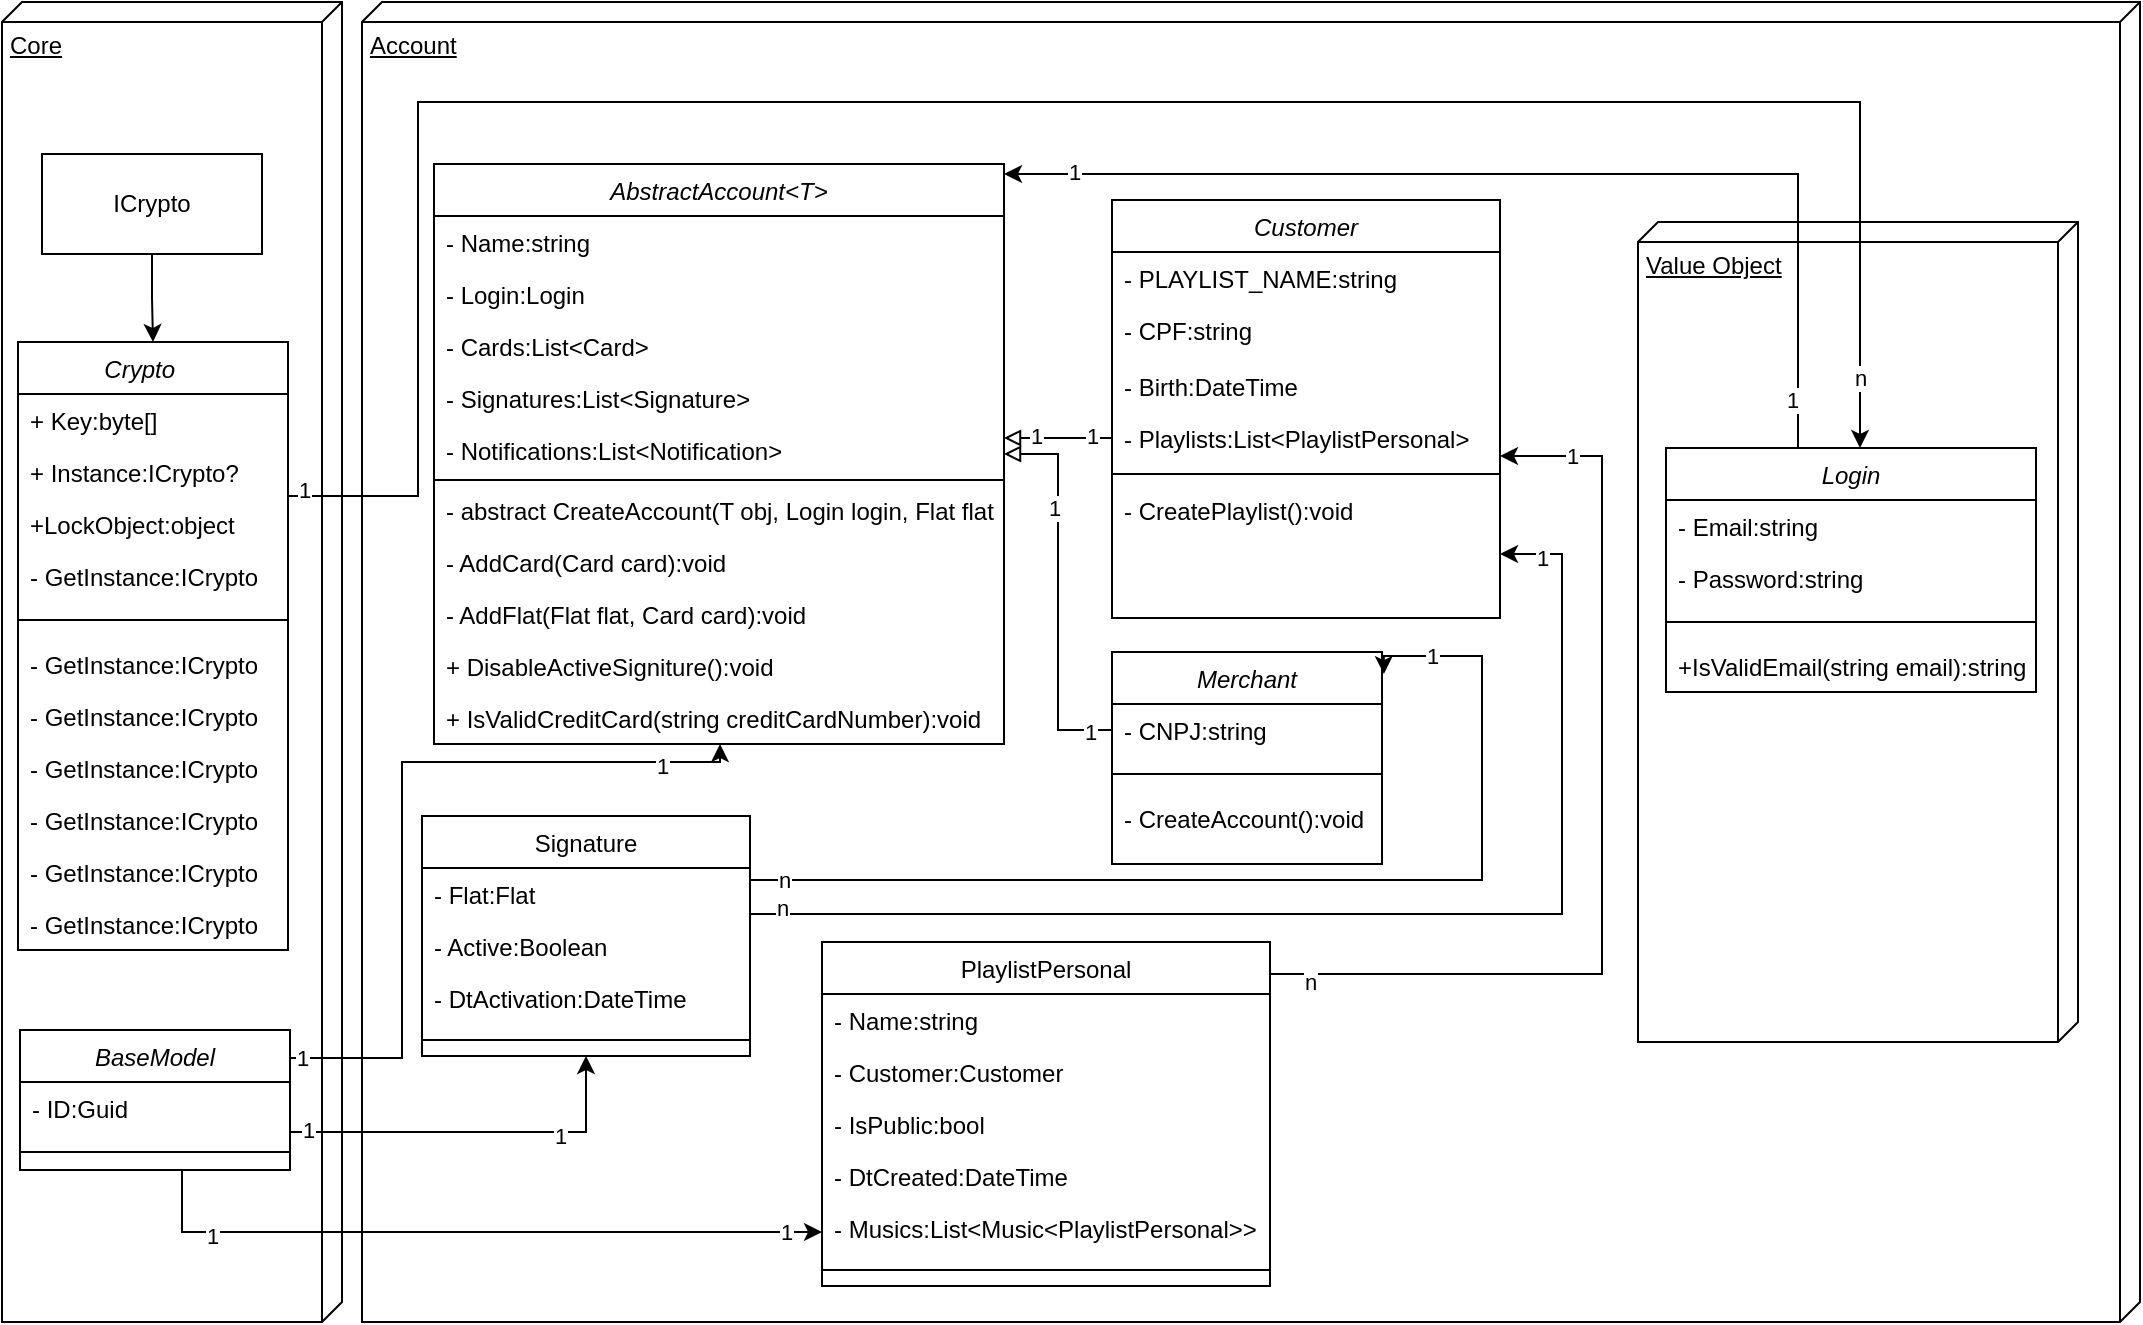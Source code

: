 <mxfile version="22.1.11" type="github">
  <diagram id="C5RBs43oDa-KdzZeNtuy" name="Page-1">
    <mxGraphModel dx="1434" dy="738" grid="1" gridSize="10" guides="1" tooltips="1" connect="1" arrows="1" fold="1" page="1" pageScale="1" pageWidth="1169" pageHeight="827" math="0" shadow="0">
      <root>
        <mxCell id="WIyWlLk6GJQsqaUBKTNV-0" />
        <mxCell id="WIyWlLk6GJQsqaUBKTNV-1" parent="WIyWlLk6GJQsqaUBKTNV-0" />
        <mxCell id="feMMTU7LGqaFjVzuQ2Fy-43" value="Account&lt;br&gt;" style="verticalAlign=top;align=left;spacingTop=8;spacingLeft=2;spacingRight=12;shape=cube;size=10;direction=south;fontStyle=4;html=1;whiteSpace=wrap;" parent="WIyWlLk6GJQsqaUBKTNV-1" vertex="1">
          <mxGeometry x="261" y="50" width="889" height="660" as="geometry" />
        </mxCell>
        <mxCell id="feMMTU7LGqaFjVzuQ2Fy-35" value="Core&lt;br&gt;" style="verticalAlign=top;align=left;spacingTop=8;spacingLeft=2;spacingRight=12;shape=cube;size=10;direction=south;fontStyle=4;html=1;whiteSpace=wrap;" parent="WIyWlLk6GJQsqaUBKTNV-1" vertex="1">
          <mxGeometry x="81" y="50" width="170" height="660" as="geometry" />
        </mxCell>
        <mxCell id="zkfFHV4jXpPFQw0GAbJ--0" value="AbstractAccount&lt;T&gt;" style="swimlane;fontStyle=2;align=center;verticalAlign=top;childLayout=stackLayout;horizontal=1;startSize=26;horizontalStack=0;resizeParent=1;resizeLast=0;collapsible=1;marginBottom=0;rounded=0;shadow=0;strokeWidth=1;labelBackgroundColor=default;" parent="WIyWlLk6GJQsqaUBKTNV-1" vertex="1">
          <mxGeometry x="297" y="131" width="285" height="290" as="geometry">
            <mxRectangle x="230" y="140" width="160" height="26" as="alternateBounds" />
          </mxGeometry>
        </mxCell>
        <mxCell id="zkfFHV4jXpPFQw0GAbJ--3" value="- Name:string" style="text;align=left;verticalAlign=top;spacingLeft=4;spacingRight=4;overflow=hidden;rotatable=0;points=[[0,0.5],[1,0.5]];portConstraint=eastwest;rounded=0;shadow=0;html=0;" parent="zkfFHV4jXpPFQw0GAbJ--0" vertex="1">
          <mxGeometry y="26" width="285" height="26" as="geometry" />
        </mxCell>
        <mxCell id="zkfFHV4jXpPFQw0GAbJ--1" value="- Login:Login" style="text;align=left;verticalAlign=top;spacingLeft=4;spacingRight=4;overflow=hidden;rotatable=0;points=[[0,0.5],[1,0.5]];portConstraint=eastwest;" parent="zkfFHV4jXpPFQw0GAbJ--0" vertex="1">
          <mxGeometry y="52" width="285" height="26" as="geometry" />
        </mxCell>
        <mxCell id="feMMTU7LGqaFjVzuQ2Fy-9" value="- Cards:List&lt;Card&gt;" style="text;align=left;verticalAlign=top;spacingLeft=4;spacingRight=4;overflow=hidden;rotatable=0;points=[[0,0.5],[1,0.5]];portConstraint=eastwest;" parent="zkfFHV4jXpPFQw0GAbJ--0" vertex="1">
          <mxGeometry y="78" width="285" height="26" as="geometry" />
        </mxCell>
        <mxCell id="feMMTU7LGqaFjVzuQ2Fy-10" value="- Signatures:List&lt;Signature&gt;" style="text;align=left;verticalAlign=top;spacingLeft=4;spacingRight=4;overflow=hidden;rotatable=0;points=[[0,0.5],[1,0.5]];portConstraint=eastwest;" parent="zkfFHV4jXpPFQw0GAbJ--0" vertex="1">
          <mxGeometry y="104" width="285" height="26" as="geometry" />
        </mxCell>
        <mxCell id="feMMTU7LGqaFjVzuQ2Fy-11" value="- Notifications:List&lt;Notification&gt;" style="text;align=left;verticalAlign=top;spacingLeft=4;spacingRight=4;overflow=hidden;rotatable=0;points=[[0,0.5],[1,0.5]];portConstraint=eastwest;" parent="zkfFHV4jXpPFQw0GAbJ--0" vertex="1">
          <mxGeometry y="130" width="285" height="26" as="geometry" />
        </mxCell>
        <mxCell id="zkfFHV4jXpPFQw0GAbJ--4" value="" style="line;html=1;strokeWidth=1;align=left;verticalAlign=middle;spacingTop=-1;spacingLeft=3;spacingRight=3;rotatable=0;labelPosition=right;points=[];portConstraint=eastwest;" parent="zkfFHV4jXpPFQw0GAbJ--0" vertex="1">
          <mxGeometry y="156" width="285" height="4" as="geometry" />
        </mxCell>
        <mxCell id="feMMTU7LGqaFjVzuQ2Fy-6" value="- abstract CreateAccount(T obj, Login login, Flat flat, Card card" style="text;align=left;verticalAlign=top;spacingLeft=4;spacingRight=4;overflow=hidden;rotatable=0;points=[[0,0.5],[1,0.5]];portConstraint=eastwest;rounded=0;shadow=0;html=0;" parent="zkfFHV4jXpPFQw0GAbJ--0" vertex="1">
          <mxGeometry y="160" width="285" height="26" as="geometry" />
        </mxCell>
        <mxCell id="feMMTU7LGqaFjVzuQ2Fy-14" value="- AddCard(Card card):void " style="text;align=left;verticalAlign=top;spacingLeft=4;spacingRight=4;overflow=hidden;rotatable=0;points=[[0,0.5],[1,0.5]];portConstraint=eastwest;" parent="zkfFHV4jXpPFQw0GAbJ--0" vertex="1">
          <mxGeometry y="186" width="285" height="26" as="geometry" />
        </mxCell>
        <mxCell id="feMMTU7LGqaFjVzuQ2Fy-15" value="- AddFlat(Flat flat, Card card):void " style="text;align=left;verticalAlign=top;spacingLeft=4;spacingRight=4;overflow=hidden;rotatable=0;points=[[0,0.5],[1,0.5]];portConstraint=eastwest;" parent="zkfFHV4jXpPFQw0GAbJ--0" vertex="1">
          <mxGeometry y="212" width="285" height="26" as="geometry" />
        </mxCell>
        <mxCell id="feMMTU7LGqaFjVzuQ2Fy-17" value="+ DisableActiveSigniture():void " style="text;align=left;verticalAlign=top;spacingLeft=4;spacingRight=4;overflow=hidden;rotatable=0;points=[[0,0.5],[1,0.5]];portConstraint=eastwest;" parent="zkfFHV4jXpPFQw0GAbJ--0" vertex="1">
          <mxGeometry y="238" width="285" height="26" as="geometry" />
        </mxCell>
        <mxCell id="feMMTU7LGqaFjVzuQ2Fy-16" value="+ IsValidCreditCard(string creditCardNumber):void" style="text;align=left;verticalAlign=top;spacingLeft=4;spacingRight=4;overflow=hidden;rotatable=0;points=[[0,0.5],[1,0.5]];portConstraint=eastwest;" parent="zkfFHV4jXpPFQw0GAbJ--0" vertex="1">
          <mxGeometry y="264" width="285" height="26" as="geometry" />
        </mxCell>
        <mxCell id="6qK0VQakLGA7VWoojaVd-2" value="Customer" style="swimlane;fontStyle=2;align=center;verticalAlign=top;childLayout=stackLayout;horizontal=1;startSize=26;horizontalStack=0;resizeParent=1;resizeLast=0;collapsible=1;marginBottom=0;rounded=0;shadow=0;strokeWidth=1;labelBackgroundColor=default;" parent="WIyWlLk6GJQsqaUBKTNV-1" vertex="1">
          <mxGeometry x="636" y="149" width="194" height="209" as="geometry">
            <mxRectangle x="230" y="140" width="160" height="26" as="alternateBounds" />
          </mxGeometry>
        </mxCell>
        <mxCell id="6qK0VQakLGA7VWoojaVd-24" value="- PLAYLIST_NAME:string&#xa;" style="text;align=left;verticalAlign=top;spacingLeft=4;spacingRight=4;overflow=hidden;rotatable=0;points=[[0,0.5],[1,0.5]];portConstraint=eastwest;rounded=0;shadow=0;html=0;" parent="6qK0VQakLGA7VWoojaVd-2" vertex="1">
          <mxGeometry y="26" width="194" height="26" as="geometry" />
        </mxCell>
        <mxCell id="feMMTU7LGqaFjVzuQ2Fy-4" value="- CPF:string" style="text;align=left;verticalAlign=top;spacingLeft=4;spacingRight=4;overflow=hidden;rotatable=0;points=[[0,0.5],[1,0.5]];portConstraint=eastwest;rounded=0;shadow=0;html=0;" parent="6qK0VQakLGA7VWoojaVd-2" vertex="1">
          <mxGeometry y="52" width="194" height="28" as="geometry" />
        </mxCell>
        <mxCell id="feMMTU7LGqaFjVzuQ2Fy-1" value="- Birth:DateTime" style="text;align=left;verticalAlign=top;spacingLeft=4;spacingRight=4;overflow=hidden;rotatable=0;points=[[0,0.5],[1,0.5]];portConstraint=eastwest;rounded=0;shadow=0;html=0;" parent="6qK0VQakLGA7VWoojaVd-2" vertex="1">
          <mxGeometry y="80" width="194" height="26" as="geometry" />
        </mxCell>
        <mxCell id="feMMTU7LGqaFjVzuQ2Fy-2" value="- Playlists:List&lt;PlaylistPersonal&gt;" style="text;align=left;verticalAlign=top;spacingLeft=4;spacingRight=4;overflow=hidden;rotatable=0;points=[[0,0.5],[1,0.5]];portConstraint=eastwest;rounded=0;shadow=0;html=0;" parent="6qK0VQakLGA7VWoojaVd-2" vertex="1">
          <mxGeometry y="106" width="194" height="26" as="geometry" />
        </mxCell>
        <mxCell id="6qK0VQakLGA7VWoojaVd-6" value="" style="line;html=1;strokeWidth=1;align=left;verticalAlign=middle;spacingTop=-1;spacingLeft=3;spacingRight=3;rotatable=0;labelPosition=right;points=[];portConstraint=eastwest;" parent="6qK0VQakLGA7VWoojaVd-2" vertex="1">
          <mxGeometry y="132" width="194" height="10" as="geometry" />
        </mxCell>
        <mxCell id="feMMTU7LGqaFjVzuQ2Fy-7" value="- CreatePlaylist():void" style="text;align=left;verticalAlign=top;spacingLeft=4;spacingRight=4;overflow=hidden;rotatable=0;points=[[0,0.5],[1,0.5]];portConstraint=eastwest;rounded=0;shadow=0;html=0;" parent="6qK0VQakLGA7VWoojaVd-2" vertex="1">
          <mxGeometry y="142" width="194" height="26" as="geometry" />
        </mxCell>
        <mxCell id="6qK0VQakLGA7VWoojaVd-61" value="Signature" style="swimlane;fontStyle=0;align=center;verticalAlign=top;childLayout=stackLayout;horizontal=1;startSize=26;horizontalStack=0;resizeParent=1;resizeLast=0;collapsible=1;marginBottom=0;rounded=0;shadow=0;strokeWidth=1;" parent="WIyWlLk6GJQsqaUBKTNV-1" vertex="1">
          <mxGeometry x="291" y="457" width="164" height="120" as="geometry">
            <mxRectangle x="340" y="380" width="170" height="26" as="alternateBounds" />
          </mxGeometry>
        </mxCell>
        <mxCell id="feMMTU7LGqaFjVzuQ2Fy-72" value="- Flat:Flat" style="text;align=left;verticalAlign=top;spacingLeft=4;spacingRight=4;overflow=hidden;rotatable=0;points=[[0,0.5],[1,0.5]];portConstraint=eastwest;" parent="6qK0VQakLGA7VWoojaVd-61" vertex="1">
          <mxGeometry y="26" width="164" height="26" as="geometry" />
        </mxCell>
        <mxCell id="feMMTU7LGqaFjVzuQ2Fy-73" value="- Active:Boolean" style="text;align=left;verticalAlign=top;spacingLeft=4;spacingRight=4;overflow=hidden;rotatable=0;points=[[0,0.5],[1,0.5]];portConstraint=eastwest;" parent="6qK0VQakLGA7VWoojaVd-61" vertex="1">
          <mxGeometry y="52" width="164" height="26" as="geometry" />
        </mxCell>
        <mxCell id="feMMTU7LGqaFjVzuQ2Fy-74" value="- DtActivation:DateTime" style="text;align=left;verticalAlign=top;spacingLeft=4;spacingRight=4;overflow=hidden;rotatable=0;points=[[0,0.5],[1,0.5]];portConstraint=eastwest;" parent="6qK0VQakLGA7VWoojaVd-61" vertex="1">
          <mxGeometry y="78" width="164" height="26" as="geometry" />
        </mxCell>
        <mxCell id="6qK0VQakLGA7VWoojaVd-62" value="" style="line;html=1;strokeWidth=1;align=left;verticalAlign=middle;spacingTop=-1;spacingLeft=3;spacingRight=3;rotatable=0;labelPosition=right;points=[];portConstraint=eastwest;" parent="6qK0VQakLGA7VWoojaVd-61" vertex="1">
          <mxGeometry y="104" width="164" height="16" as="geometry" />
        </mxCell>
        <mxCell id="6qK0VQakLGA7VWoojaVd-82" style="edgeStyle=orthogonalEdgeStyle;rounded=0;orthogonalLoop=1;jettySize=auto;html=1;exitX=0.5;exitY=1;exitDx=0;exitDy=0;endArrow=none;endFill=0;" parent="WIyWlLk6GJQsqaUBKTNV-1" edge="1">
          <mxGeometry relative="1" as="geometry">
            <mxPoint x="700" y="260" as="sourcePoint" />
          </mxGeometry>
        </mxCell>
        <mxCell id="6qK0VQakLGA7VWoojaVd-84" value="Merchant" style="swimlane;fontStyle=2;align=center;verticalAlign=top;childLayout=stackLayout;horizontal=1;startSize=26;horizontalStack=0;resizeParent=1;resizeLast=0;collapsible=1;marginBottom=0;rounded=0;shadow=0;strokeWidth=1;labelBackgroundColor=default;" parent="WIyWlLk6GJQsqaUBKTNV-1" vertex="1">
          <mxGeometry x="636" y="375" width="135" height="106" as="geometry">
            <mxRectangle x="695" y="300" width="160" height="26" as="alternateBounds" />
          </mxGeometry>
        </mxCell>
        <mxCell id="6qK0VQakLGA7VWoojaVd-91" value="- CNPJ:string" style="text;align=left;verticalAlign=top;spacingLeft=4;spacingRight=4;overflow=hidden;rotatable=0;points=[[0,0.5],[1,0.5]];portConstraint=eastwest;rounded=0;shadow=0;html=0;" parent="6qK0VQakLGA7VWoojaVd-84" vertex="1">
          <mxGeometry y="26" width="135" height="26" as="geometry" />
        </mxCell>
        <mxCell id="6qK0VQakLGA7VWoojaVd-88" value="" style="line;html=1;strokeWidth=1;align=left;verticalAlign=middle;spacingTop=-1;spacingLeft=3;spacingRight=3;rotatable=0;labelPosition=right;points=[];portConstraint=eastwest;" parent="6qK0VQakLGA7VWoojaVd-84" vertex="1">
          <mxGeometry y="52" width="135" height="18" as="geometry" />
        </mxCell>
        <mxCell id="feMMTU7LGqaFjVzuQ2Fy-8" value="- CreateAccount():void" style="text;align=left;verticalAlign=top;spacingLeft=4;spacingRight=4;overflow=hidden;rotatable=0;points=[[0,0.5],[1,0.5]];portConstraint=eastwest;rounded=0;shadow=0;html=0;" parent="6qK0VQakLGA7VWoojaVd-84" vertex="1">
          <mxGeometry y="70" width="135" height="26" as="geometry" />
        </mxCell>
        <mxCell id="feMMTU7LGqaFjVzuQ2Fy-28" value="Crypto    " style="swimlane;fontStyle=2;align=center;verticalAlign=top;childLayout=stackLayout;horizontal=1;startSize=26;horizontalStack=0;resizeParent=1;resizeLast=0;collapsible=1;marginBottom=0;rounded=0;shadow=0;strokeWidth=1;labelBackgroundColor=default;" parent="WIyWlLk6GJQsqaUBKTNV-1" vertex="1">
          <mxGeometry x="89" y="220" width="135" height="304" as="geometry">
            <mxRectangle x="230" y="140" width="160" height="26" as="alternateBounds" />
          </mxGeometry>
        </mxCell>
        <mxCell id="feMMTU7LGqaFjVzuQ2Fy-29" value="+ Key:byte[]" style="text;align=left;verticalAlign=top;spacingLeft=4;spacingRight=4;overflow=hidden;rotatable=0;points=[[0,0.5],[1,0.5]];portConstraint=eastwest;rounded=0;shadow=0;html=0;" parent="feMMTU7LGqaFjVzuQ2Fy-28" vertex="1">
          <mxGeometry y="26" width="135" height="26" as="geometry" />
        </mxCell>
        <mxCell id="feMMTU7LGqaFjVzuQ2Fy-82" value="+ Instance:ICrypto?" style="text;align=left;verticalAlign=top;spacingLeft=4;spacingRight=4;overflow=hidden;rotatable=0;points=[[0,0.5],[1,0.5]];portConstraint=eastwest;rounded=0;shadow=0;html=0;" parent="feMMTU7LGqaFjVzuQ2Fy-28" vertex="1">
          <mxGeometry y="52" width="135" height="26" as="geometry" />
        </mxCell>
        <mxCell id="feMMTU7LGqaFjVzuQ2Fy-83" value="+LockObject:object " style="text;align=left;verticalAlign=top;spacingLeft=4;spacingRight=4;overflow=hidden;rotatable=0;points=[[0,0.5],[1,0.5]];portConstraint=eastwest;rounded=0;shadow=0;html=0;" parent="feMMTU7LGqaFjVzuQ2Fy-28" vertex="1">
          <mxGeometry y="78" width="135" height="26" as="geometry" />
        </mxCell>
        <mxCell id="feMMTU7LGqaFjVzuQ2Fy-84" value="- GetInstance:ICrypto" style="text;align=left;verticalAlign=top;spacingLeft=4;spacingRight=4;overflow=hidden;rotatable=0;points=[[0,0.5],[1,0.5]];portConstraint=eastwest;rounded=0;shadow=0;html=0;" parent="feMMTU7LGqaFjVzuQ2Fy-28" vertex="1">
          <mxGeometry y="104" width="135" height="26" as="geometry" />
        </mxCell>
        <mxCell id="feMMTU7LGqaFjVzuQ2Fy-30" value="" style="line;html=1;strokeWidth=1;align=left;verticalAlign=middle;spacingTop=-1;spacingLeft=3;spacingRight=3;rotatable=0;labelPosition=right;points=[];portConstraint=eastwest;" parent="feMMTU7LGqaFjVzuQ2Fy-28" vertex="1">
          <mxGeometry y="130" width="135" height="18" as="geometry" />
        </mxCell>
        <mxCell id="feMMTU7LGqaFjVzuQ2Fy-86" value="- GetInstance:ICrypto" style="text;align=left;verticalAlign=top;spacingLeft=4;spacingRight=4;overflow=hidden;rotatable=0;points=[[0,0.5],[1,0.5]];portConstraint=eastwest;rounded=0;shadow=0;html=0;" parent="feMMTU7LGqaFjVzuQ2Fy-28" vertex="1">
          <mxGeometry y="148" width="135" height="26" as="geometry" />
        </mxCell>
        <mxCell id="feMMTU7LGqaFjVzuQ2Fy-87" value="- GetInstance:ICrypto" style="text;align=left;verticalAlign=top;spacingLeft=4;spacingRight=4;overflow=hidden;rotatable=0;points=[[0,0.5],[1,0.5]];portConstraint=eastwest;rounded=0;shadow=0;html=0;" parent="feMMTU7LGqaFjVzuQ2Fy-28" vertex="1">
          <mxGeometry y="174" width="135" height="26" as="geometry" />
        </mxCell>
        <mxCell id="feMMTU7LGqaFjVzuQ2Fy-89" value="- GetInstance:ICrypto" style="text;align=left;verticalAlign=top;spacingLeft=4;spacingRight=4;overflow=hidden;rotatable=0;points=[[0,0.5],[1,0.5]];portConstraint=eastwest;rounded=0;shadow=0;html=0;" parent="feMMTU7LGqaFjVzuQ2Fy-28" vertex="1">
          <mxGeometry y="200" width="135" height="26" as="geometry" />
        </mxCell>
        <mxCell id="feMMTU7LGqaFjVzuQ2Fy-88" value="- GetInstance:ICrypto" style="text;align=left;verticalAlign=top;spacingLeft=4;spacingRight=4;overflow=hidden;rotatable=0;points=[[0,0.5],[1,0.5]];portConstraint=eastwest;rounded=0;shadow=0;html=0;" parent="feMMTU7LGqaFjVzuQ2Fy-28" vertex="1">
          <mxGeometry y="226" width="135" height="26" as="geometry" />
        </mxCell>
        <mxCell id="feMMTU7LGqaFjVzuQ2Fy-90" value="- GetInstance:ICrypto" style="text;align=left;verticalAlign=top;spacingLeft=4;spacingRight=4;overflow=hidden;rotatable=0;points=[[0,0.5],[1,0.5]];portConstraint=eastwest;rounded=0;shadow=0;html=0;" parent="feMMTU7LGqaFjVzuQ2Fy-28" vertex="1">
          <mxGeometry y="252" width="135" height="26" as="geometry" />
        </mxCell>
        <mxCell id="feMMTU7LGqaFjVzuQ2Fy-85" value="- GetInstance:ICrypto" style="text;align=left;verticalAlign=top;spacingLeft=4;spacingRight=4;overflow=hidden;rotatable=0;points=[[0,0.5],[1,0.5]];portConstraint=eastwest;rounded=0;shadow=0;html=0;" parent="feMMTU7LGqaFjVzuQ2Fy-28" vertex="1">
          <mxGeometry y="278" width="135" height="26" as="geometry" />
        </mxCell>
        <mxCell id="feMMTU7LGqaFjVzuQ2Fy-75" style="edgeStyle=orthogonalEdgeStyle;rounded=0;orthogonalLoop=1;jettySize=auto;html=1;entryX=0.5;entryY=0;entryDx=0;entryDy=0;" parent="WIyWlLk6GJQsqaUBKTNV-1" source="feMMTU7LGqaFjVzuQ2Fy-33" target="feMMTU7LGqaFjVzuQ2Fy-28" edge="1">
          <mxGeometry relative="1" as="geometry" />
        </mxCell>
        <mxCell id="feMMTU7LGqaFjVzuQ2Fy-33" value="ICrypto" style="html=1;whiteSpace=wrap;" parent="WIyWlLk6GJQsqaUBKTNV-1" vertex="1">
          <mxGeometry x="101" y="126" width="110" height="50" as="geometry" />
        </mxCell>
        <mxCell id="feMMTU7LGqaFjVzuQ2Fy-36" value="BaseModel" style="swimlane;fontStyle=2;align=center;verticalAlign=top;childLayout=stackLayout;horizontal=1;startSize=26;horizontalStack=0;resizeParent=1;resizeLast=0;collapsible=1;marginBottom=0;rounded=0;shadow=0;strokeWidth=1;labelBackgroundColor=default;" parent="WIyWlLk6GJQsqaUBKTNV-1" vertex="1">
          <mxGeometry x="90" y="564" width="135" height="70" as="geometry">
            <mxRectangle x="230" y="140" width="160" height="26" as="alternateBounds" />
          </mxGeometry>
        </mxCell>
        <mxCell id="feMMTU7LGqaFjVzuQ2Fy-37" value="- ID:Guid" style="text;align=left;verticalAlign=top;spacingLeft=4;spacingRight=4;overflow=hidden;rotatable=0;points=[[0,0.5],[1,0.5]];portConstraint=eastwest;rounded=0;shadow=0;html=0;" parent="feMMTU7LGqaFjVzuQ2Fy-36" vertex="1">
          <mxGeometry y="26" width="135" height="26" as="geometry" />
        </mxCell>
        <mxCell id="feMMTU7LGqaFjVzuQ2Fy-38" value="" style="line;html=1;strokeWidth=1;align=left;verticalAlign=middle;spacingTop=-1;spacingLeft=3;spacingRight=3;rotatable=0;labelPosition=right;points=[];portConstraint=eastwest;" parent="feMMTU7LGqaFjVzuQ2Fy-36" vertex="1">
          <mxGeometry y="52" width="135" height="18" as="geometry" />
        </mxCell>
        <mxCell id="feMMTU7LGqaFjVzuQ2Fy-61" style="edgeStyle=orthogonalEdgeStyle;rounded=0;orthogonalLoop=1;jettySize=auto;html=1;" parent="WIyWlLk6GJQsqaUBKTNV-1" source="feMMTU7LGqaFjVzuQ2Fy-44" target="6qK0VQakLGA7VWoojaVd-2" edge="1">
          <mxGeometry relative="1" as="geometry">
            <mxPoint x="645" y="558" as="sourcePoint" />
            <mxPoint x="950" y="277" as="targetPoint" />
            <Array as="points">
              <mxPoint x="881" y="536" />
              <mxPoint x="881" y="277" />
            </Array>
          </mxGeometry>
        </mxCell>
        <mxCell id="feMMTU7LGqaFjVzuQ2Fy-110" value="1" style="edgeLabel;html=1;align=center;verticalAlign=middle;resizable=0;points=[];" parent="feMMTU7LGqaFjVzuQ2Fy-61" vertex="1" connectable="0">
          <mxGeometry x="0.849" relative="1" as="geometry">
            <mxPoint as="offset" />
          </mxGeometry>
        </mxCell>
        <mxCell id="feMMTU7LGqaFjVzuQ2Fy-111" value="n" style="edgeLabel;html=1;align=center;verticalAlign=middle;resizable=0;points=[];" parent="feMMTU7LGqaFjVzuQ2Fy-61" vertex="1" connectable="0">
          <mxGeometry x="-0.916" y="-4" relative="1" as="geometry">
            <mxPoint as="offset" />
          </mxGeometry>
        </mxCell>
        <mxCell id="feMMTU7LGqaFjVzuQ2Fy-44" value="PlaylistPersonal" style="swimlane;fontStyle=0;align=center;verticalAlign=top;childLayout=stackLayout;horizontal=1;startSize=26;horizontalStack=0;resizeParent=1;resizeLast=0;collapsible=1;marginBottom=0;rounded=0;shadow=0;strokeWidth=1;" parent="WIyWlLk6GJQsqaUBKTNV-1" vertex="1">
          <mxGeometry x="491" y="520" width="224" height="172" as="geometry">
            <mxRectangle x="340" y="380" width="170" height="26" as="alternateBounds" />
          </mxGeometry>
        </mxCell>
        <mxCell id="feMMTU7LGqaFjVzuQ2Fy-70" value="- Name:string" style="text;align=left;verticalAlign=top;spacingLeft=4;spacingRight=4;overflow=hidden;rotatable=0;points=[[0,0.5],[1,0.5]];portConstraint=eastwest;" parent="feMMTU7LGqaFjVzuQ2Fy-44" vertex="1">
          <mxGeometry y="26" width="224" height="26" as="geometry" />
        </mxCell>
        <mxCell id="feMMTU7LGqaFjVzuQ2Fy-65" value="- Customer:Customer" style="text;align=left;verticalAlign=top;spacingLeft=4;spacingRight=4;overflow=hidden;rotatable=0;points=[[0,0.5],[1,0.5]];portConstraint=eastwest;" parent="feMMTU7LGqaFjVzuQ2Fy-44" vertex="1">
          <mxGeometry y="52" width="224" height="26" as="geometry" />
        </mxCell>
        <mxCell id="feMMTU7LGqaFjVzuQ2Fy-66" value="- IsPublic:bool" style="text;align=left;verticalAlign=top;spacingLeft=4;spacingRight=4;overflow=hidden;rotatable=0;points=[[0,0.5],[1,0.5]];portConstraint=eastwest;" parent="feMMTU7LGqaFjVzuQ2Fy-44" vertex="1">
          <mxGeometry y="78" width="224" height="26" as="geometry" />
        </mxCell>
        <mxCell id="feMMTU7LGqaFjVzuQ2Fy-69" value="- DtCreated:DateTime" style="text;align=left;verticalAlign=top;spacingLeft=4;spacingRight=4;overflow=hidden;rotatable=0;points=[[0,0.5],[1,0.5]];portConstraint=eastwest;" parent="feMMTU7LGqaFjVzuQ2Fy-44" vertex="1">
          <mxGeometry y="104" width="224" height="26" as="geometry" />
        </mxCell>
        <mxCell id="feMMTU7LGqaFjVzuQ2Fy-71" value="- Musics:List&lt;Music&lt;PlaylistPersonal&gt;&gt;" style="text;align=left;verticalAlign=top;spacingLeft=4;spacingRight=4;overflow=hidden;rotatable=0;points=[[0,0.5],[1,0.5]];portConstraint=eastwest;" parent="feMMTU7LGqaFjVzuQ2Fy-44" vertex="1">
          <mxGeometry y="130" width="224" height="26" as="geometry" />
        </mxCell>
        <mxCell id="feMMTU7LGqaFjVzuQ2Fy-45" value="" style="line;html=1;strokeWidth=1;align=left;verticalAlign=middle;spacingTop=-1;spacingLeft=3;spacingRight=3;rotatable=0;labelPosition=right;points=[];portConstraint=eastwest;" parent="feMMTU7LGqaFjVzuQ2Fy-44" vertex="1">
          <mxGeometry y="156" width="224" height="16" as="geometry" />
        </mxCell>
        <mxCell id="feMMTU7LGqaFjVzuQ2Fy-48" style="edgeStyle=orthogonalEdgeStyle;rounded=0;orthogonalLoop=1;jettySize=auto;html=1;endArrow=block;endFill=0;" parent="WIyWlLk6GJQsqaUBKTNV-1" source="feMMTU7LGqaFjVzuQ2Fy-2" target="zkfFHV4jXpPFQw0GAbJ--0" edge="1">
          <mxGeometry relative="1" as="geometry">
            <Array as="points">
              <mxPoint x="721" y="263" />
              <mxPoint x="721" y="263" />
            </Array>
          </mxGeometry>
        </mxCell>
        <mxCell id="feMMTU7LGqaFjVzuQ2Fy-93" value="1" style="edgeLabel;html=1;align=center;verticalAlign=middle;resizable=0;points=[];" parent="feMMTU7LGqaFjVzuQ2Fy-48" vertex="1" connectable="0">
          <mxGeometry x="-0.63" y="-1" relative="1" as="geometry">
            <mxPoint as="offset" />
          </mxGeometry>
        </mxCell>
        <mxCell id="feMMTU7LGqaFjVzuQ2Fy-92" value="1" style="edgeLabel;html=1;align=center;verticalAlign=middle;resizable=0;points=[];" parent="feMMTU7LGqaFjVzuQ2Fy-48" vertex="1" connectable="0">
          <mxGeometry x="0.222" y="-1" relative="1" as="geometry">
            <mxPoint x="-5" as="offset" />
          </mxGeometry>
        </mxCell>
        <mxCell id="feMMTU7LGqaFjVzuQ2Fy-49" style="edgeStyle=orthogonalEdgeStyle;rounded=0;orthogonalLoop=1;jettySize=auto;html=1;endArrow=block;endFill=0;" parent="WIyWlLk6GJQsqaUBKTNV-1" source="6qK0VQakLGA7VWoojaVd-91" target="zkfFHV4jXpPFQw0GAbJ--0" edge="1">
          <mxGeometry relative="1" as="geometry" />
        </mxCell>
        <mxCell id="feMMTU7LGqaFjVzuQ2Fy-94" value="1" style="edgeLabel;html=1;align=center;verticalAlign=middle;resizable=0;points=[];" parent="feMMTU7LGqaFjVzuQ2Fy-49" vertex="1" connectable="0">
          <mxGeometry x="0.439" y="2" relative="1" as="geometry">
            <mxPoint as="offset" />
          </mxGeometry>
        </mxCell>
        <mxCell id="feMMTU7LGqaFjVzuQ2Fy-95" value="1" style="edgeLabel;html=1;align=center;verticalAlign=middle;resizable=0;points=[];" parent="feMMTU7LGqaFjVzuQ2Fy-49" vertex="1" connectable="0">
          <mxGeometry x="-0.88" y="1" relative="1" as="geometry">
            <mxPoint as="offset" />
          </mxGeometry>
        </mxCell>
        <mxCell id="feMMTU7LGqaFjVzuQ2Fy-55" style="edgeStyle=orthogonalEdgeStyle;rounded=0;orthogonalLoop=1;jettySize=auto;html=1;exitX=1;exitY=0.25;exitDx=0;exitDy=0;" parent="WIyWlLk6GJQsqaUBKTNV-1" source="feMMTU7LGqaFjVzuQ2Fy-36" target="zkfFHV4jXpPFQw0GAbJ--0" edge="1">
          <mxGeometry relative="1" as="geometry">
            <mxPoint x="297" y="448" as="targetPoint" />
            <Array as="points">
              <mxPoint x="225" y="578" />
              <mxPoint x="281" y="578" />
              <mxPoint x="281" y="430" />
              <mxPoint x="440" y="430" />
            </Array>
          </mxGeometry>
        </mxCell>
        <mxCell id="feMMTU7LGqaFjVzuQ2Fy-98" value="1" style="edgeLabel;html=1;align=center;verticalAlign=middle;resizable=0;points=[];" parent="feMMTU7LGqaFjVzuQ2Fy-55" vertex="1" connectable="0">
          <mxGeometry x="-0.749" relative="1" as="geometry">
            <mxPoint x="-38" as="offset" />
          </mxGeometry>
        </mxCell>
        <mxCell id="feMMTU7LGqaFjVzuQ2Fy-99" value="1" style="edgeLabel;html=1;align=center;verticalAlign=middle;resizable=0;points=[];" parent="feMMTU7LGqaFjVzuQ2Fy-55" vertex="1" connectable="0">
          <mxGeometry x="0.686" y="-2" relative="1" as="geometry">
            <mxPoint x="21" as="offset" />
          </mxGeometry>
        </mxCell>
        <mxCell id="feMMTU7LGqaFjVzuQ2Fy-62" style="edgeStyle=orthogonalEdgeStyle;rounded=0;orthogonalLoop=1;jettySize=auto;html=1;" parent="WIyWlLk6GJQsqaUBKTNV-1" target="6qK0VQakLGA7VWoojaVd-2" edge="1">
          <mxGeometry relative="1" as="geometry">
            <mxPoint x="455" y="506" as="sourcePoint" />
            <Array as="points">
              <mxPoint x="861" y="506" />
              <mxPoint x="861" y="326" />
            </Array>
          </mxGeometry>
        </mxCell>
        <mxCell id="feMMTU7LGqaFjVzuQ2Fy-104" value="n" style="edgeLabel;html=1;align=center;verticalAlign=middle;resizable=0;points=[];" parent="feMMTU7LGqaFjVzuQ2Fy-62" vertex="1" connectable="0">
          <mxGeometry x="-0.938" y="3" relative="1" as="geometry">
            <mxPoint x="-3" as="offset" />
          </mxGeometry>
        </mxCell>
        <mxCell id="feMMTU7LGqaFjVzuQ2Fy-109" value="1" style="edgeLabel;html=1;align=center;verticalAlign=middle;resizable=0;points=[];" parent="feMMTU7LGqaFjVzuQ2Fy-62" vertex="1" connectable="0">
          <mxGeometry x="0.932" y="2" relative="1" as="geometry">
            <mxPoint as="offset" />
          </mxGeometry>
        </mxCell>
        <mxCell id="feMMTU7LGqaFjVzuQ2Fy-64" style="edgeStyle=orthogonalEdgeStyle;rounded=0;orthogonalLoop=1;jettySize=auto;html=1;entryX=1.007;entryY=0.104;entryDx=0;entryDy=0;entryPerimeter=0;" parent="WIyWlLk6GJQsqaUBKTNV-1" target="6qK0VQakLGA7VWoojaVd-84" edge="1">
          <mxGeometry relative="1" as="geometry">
            <mxPoint x="455" y="489" as="sourcePoint" />
            <Array as="points">
              <mxPoint x="821" y="489" />
              <mxPoint x="821" y="377" />
            </Array>
          </mxGeometry>
        </mxCell>
        <mxCell id="feMMTU7LGqaFjVzuQ2Fy-107" value="1" style="edgeLabel;html=1;align=center;verticalAlign=middle;resizable=0;points=[];" parent="feMMTU7LGqaFjVzuQ2Fy-64" vertex="1" connectable="0">
          <mxGeometry x="0.878" relative="1" as="geometry">
            <mxPoint as="offset" />
          </mxGeometry>
        </mxCell>
        <mxCell id="feMMTU7LGqaFjVzuQ2Fy-108" value="n" style="edgeLabel;html=1;align=center;verticalAlign=middle;resizable=0;points=[];" parent="feMMTU7LGqaFjVzuQ2Fy-64" vertex="1" connectable="0">
          <mxGeometry x="-0.939" relative="1" as="geometry">
            <mxPoint as="offset" />
          </mxGeometry>
        </mxCell>
        <mxCell id="feMMTU7LGqaFjVzuQ2Fy-76" style="edgeStyle=orthogonalEdgeStyle;rounded=0;orthogonalLoop=1;jettySize=auto;html=1;" parent="WIyWlLk6GJQsqaUBKTNV-1" source="feMMTU7LGqaFjVzuQ2Fy-36" target="6qK0VQakLGA7VWoojaVd-61" edge="1">
          <mxGeometry relative="1" as="geometry">
            <mxPoint x="291" y="614.96" as="targetPoint" />
            <Array as="points">
              <mxPoint x="373" y="615" />
            </Array>
          </mxGeometry>
        </mxCell>
        <mxCell id="feMMTU7LGqaFjVzuQ2Fy-100" value="1" style="edgeLabel;html=1;align=center;verticalAlign=middle;resizable=0;points=[];" parent="feMMTU7LGqaFjVzuQ2Fy-76" vertex="1" connectable="0">
          <mxGeometry y="-2" relative="1" as="geometry">
            <mxPoint x="42" as="offset" />
          </mxGeometry>
        </mxCell>
        <mxCell id="feMMTU7LGqaFjVzuQ2Fy-101" value="1" style="edgeLabel;html=1;align=center;verticalAlign=middle;resizable=0;points=[];" parent="feMMTU7LGqaFjVzuQ2Fy-76" vertex="1" connectable="0">
          <mxGeometry x="-0.548" y="1" relative="1" as="geometry">
            <mxPoint x="-33" as="offset" />
          </mxGeometry>
        </mxCell>
        <mxCell id="feMMTU7LGqaFjVzuQ2Fy-78" style="edgeStyle=orthogonalEdgeStyle;rounded=0;orthogonalLoop=1;jettySize=auto;html=1;" parent="WIyWlLk6GJQsqaUBKTNV-1" source="feMMTU7LGqaFjVzuQ2Fy-36" edge="1">
          <mxGeometry relative="1" as="geometry">
            <mxPoint x="171" y="619" as="sourcePoint" />
            <mxPoint x="491" y="665" as="targetPoint" />
            <Array as="points">
              <mxPoint x="171" y="665" />
            </Array>
          </mxGeometry>
        </mxCell>
        <mxCell id="feMMTU7LGqaFjVzuQ2Fy-102" value="1" style="edgeLabel;html=1;align=center;verticalAlign=middle;resizable=0;points=[];" parent="feMMTU7LGqaFjVzuQ2Fy-78" vertex="1" connectable="0">
          <mxGeometry x="-0.738" y="-2" relative="1" as="geometry">
            <mxPoint as="offset" />
          </mxGeometry>
        </mxCell>
        <mxCell id="feMMTU7LGqaFjVzuQ2Fy-103" value="1" style="edgeLabel;html=1;align=center;verticalAlign=middle;resizable=0;points=[];" parent="feMMTU7LGqaFjVzuQ2Fy-78" vertex="1" connectable="0">
          <mxGeometry x="0.914" relative="1" as="geometry">
            <mxPoint x="-3" as="offset" />
          </mxGeometry>
        </mxCell>
        <mxCell id="feMMTU7LGqaFjVzuQ2Fy-125" value="" style="group" parent="WIyWlLk6GJQsqaUBKTNV-1" vertex="1" connectable="0">
          <mxGeometry x="289" y="100" width="830" height="470" as="geometry" />
        </mxCell>
        <mxCell id="feMMTU7LGqaFjVzuQ2Fy-112" value="Value Object&lt;br&gt;" style="verticalAlign=top;align=left;spacingTop=8;spacingLeft=2;spacingRight=12;shape=cube;size=10;direction=south;fontStyle=4;html=1;whiteSpace=wrap;" parent="feMMTU7LGqaFjVzuQ2Fy-125" vertex="1">
          <mxGeometry x="610" y="60" width="220" height="410" as="geometry" />
        </mxCell>
        <mxCell id="feMMTU7LGqaFjVzuQ2Fy-115" value="Login" style="swimlane;fontStyle=2;align=center;verticalAlign=top;childLayout=stackLayout;horizontal=1;startSize=26;horizontalStack=0;resizeParent=1;resizeLast=0;collapsible=1;marginBottom=0;rounded=0;shadow=0;strokeWidth=1;labelBackgroundColor=default;" parent="feMMTU7LGqaFjVzuQ2Fy-125" vertex="1">
          <mxGeometry x="624" y="173" width="185" height="122" as="geometry">
            <mxRectangle x="695" y="300" width="160" height="26" as="alternateBounds" />
          </mxGeometry>
        </mxCell>
        <mxCell id="feMMTU7LGqaFjVzuQ2Fy-116" value="- Email:string " style="text;align=left;verticalAlign=top;spacingLeft=4;spacingRight=4;overflow=hidden;rotatable=0;points=[[0,0.5],[1,0.5]];portConstraint=eastwest;rounded=0;shadow=0;html=0;" parent="feMMTU7LGqaFjVzuQ2Fy-115" vertex="1">
          <mxGeometry y="26" width="185" height="26" as="geometry" />
        </mxCell>
        <mxCell id="feMMTU7LGqaFjVzuQ2Fy-124" value="- Password:string" style="text;align=left;verticalAlign=top;spacingLeft=4;spacingRight=4;overflow=hidden;rotatable=0;points=[[0,0.5],[1,0.5]];portConstraint=eastwest;rounded=0;shadow=0;html=0;" parent="feMMTU7LGqaFjVzuQ2Fy-115" vertex="1">
          <mxGeometry y="52" width="185" height="26" as="geometry" />
        </mxCell>
        <mxCell id="feMMTU7LGqaFjVzuQ2Fy-117" value="" style="line;html=1;strokeWidth=1;align=left;verticalAlign=middle;spacingTop=-1;spacingLeft=3;spacingRight=3;rotatable=0;labelPosition=right;points=[];portConstraint=eastwest;" parent="feMMTU7LGqaFjVzuQ2Fy-115" vertex="1">
          <mxGeometry y="78" width="185" height="18" as="geometry" />
        </mxCell>
        <mxCell id="feMMTU7LGqaFjVzuQ2Fy-118" value="+IsValidEmail(string email):string " style="text;align=left;verticalAlign=top;spacingLeft=4;spacingRight=4;overflow=hidden;rotatable=0;points=[[0,0.5],[1,0.5]];portConstraint=eastwest;rounded=0;shadow=0;html=0;" parent="feMMTU7LGqaFjVzuQ2Fy-115" vertex="1">
          <mxGeometry y="96" width="185" height="26" as="geometry" />
        </mxCell>
        <mxCell id="feMMTU7LGqaFjVzuQ2Fy-121" style="edgeStyle=orthogonalEdgeStyle;rounded=0;orthogonalLoop=1;jettySize=auto;html=1;" parent="feMMTU7LGqaFjVzuQ2Fy-125" source="feMMTU7LGqaFjVzuQ2Fy-115" target="zkfFHV4jXpPFQw0GAbJ--0" edge="1">
          <mxGeometry relative="1" as="geometry">
            <mxPoint x="710.49" y="120" as="sourcePoint" />
            <mxPoint x="309.995" y="35.97" as="targetPoint" />
            <Array as="points">
              <mxPoint x="690" y="36" />
            </Array>
          </mxGeometry>
        </mxCell>
        <mxCell id="feMMTU7LGqaFjVzuQ2Fy-122" value="1" style="edgeLabel;html=1;align=center;verticalAlign=middle;resizable=0;points=[];" parent="feMMTU7LGqaFjVzuQ2Fy-121" vertex="1" connectable="0">
          <mxGeometry x="-0.908" y="3" relative="1" as="geometry">
            <mxPoint as="offset" />
          </mxGeometry>
        </mxCell>
        <mxCell id="feMMTU7LGqaFjVzuQ2Fy-123" value="1" style="edgeLabel;html=1;align=center;verticalAlign=middle;resizable=0;points=[];" parent="feMMTU7LGqaFjVzuQ2Fy-121" vertex="1" connectable="0">
          <mxGeometry x="0.87" y="-1" relative="1" as="geometry">
            <mxPoint as="offset" />
          </mxGeometry>
        </mxCell>
        <mxCell id="feMMTU7LGqaFjVzuQ2Fy-56" style="edgeStyle=orthogonalEdgeStyle;rounded=0;orthogonalLoop=1;jettySize=auto;html=1;" parent="WIyWlLk6GJQsqaUBKTNV-1" source="feMMTU7LGqaFjVzuQ2Fy-28" target="feMMTU7LGqaFjVzuQ2Fy-115" edge="1">
          <mxGeometry relative="1" as="geometry">
            <mxPoint x="234" y="297" as="sourcePoint" />
            <mxPoint x="306" y="287" as="targetPoint" />
            <Array as="points">
              <mxPoint x="289" y="297" />
              <mxPoint x="289" y="100" />
              <mxPoint x="1010" y="100" />
            </Array>
          </mxGeometry>
        </mxCell>
        <mxCell id="feMMTU7LGqaFjVzuQ2Fy-119" value="n" style="edgeLabel;html=1;align=center;verticalAlign=middle;resizable=0;points=[];" parent="feMMTU7LGqaFjVzuQ2Fy-56" vertex="1" connectable="0">
          <mxGeometry x="0.939" y="5" relative="1" as="geometry">
            <mxPoint x="-5" as="offset" />
          </mxGeometry>
        </mxCell>
        <mxCell id="feMMTU7LGqaFjVzuQ2Fy-120" value="1" style="edgeLabel;html=1;align=center;verticalAlign=middle;resizable=0;points=[];" parent="feMMTU7LGqaFjVzuQ2Fy-56" vertex="1" connectable="0">
          <mxGeometry x="-0.987" y="3" relative="1" as="geometry">
            <mxPoint as="offset" />
          </mxGeometry>
        </mxCell>
      </root>
    </mxGraphModel>
  </diagram>
</mxfile>
